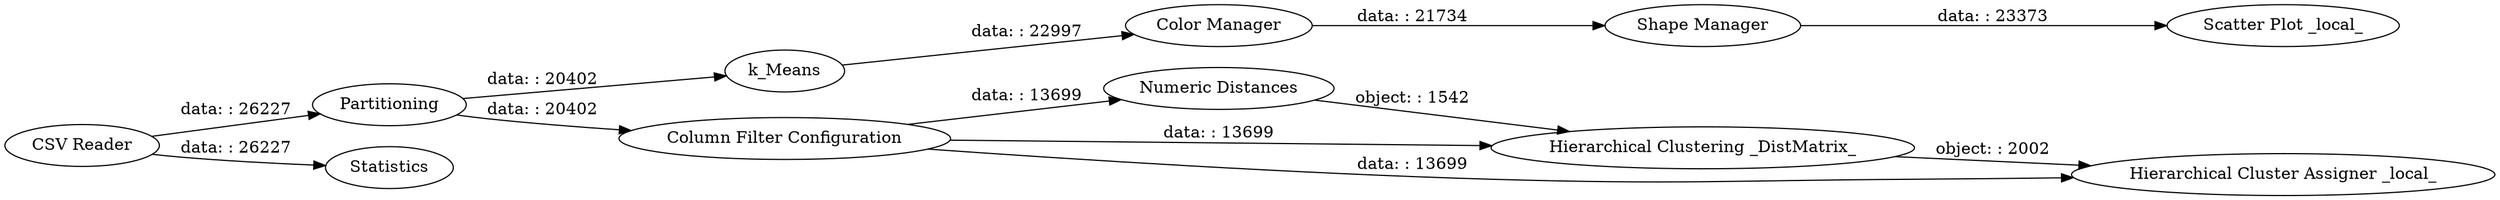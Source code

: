digraph {
	"8421046790156309476_11" [label="Hierarchical Clustering _DistMatrix_"]
	"8421046790156309476_9" [label="Shape Manager"]
	"8421046790156309476_12" [label="Hierarchical Cluster Assigner _local_"]
	"8421046790156309476_7" [label="Numeric Distances"]
	"8421046790156309476_3" [label=Partitioning]
	"8421046790156309476_2" [label=Statistics]
	"8421046790156309476_10" [label="Scatter Plot _local_"]
	"8421046790156309476_5" [label=k_Means]
	"8421046790156309476_8" [label="Color Manager"]
	"8421046790156309476_1" [label="CSV Reader"]
	"8421046790156309476_6" [label="Column Filter Configuration"]
	"8421046790156309476_5" -> "8421046790156309476_8" [label="data: : 22997"]
	"8421046790156309476_6" -> "8421046790156309476_11" [label="data: : 13699"]
	"8421046790156309476_7" -> "8421046790156309476_11" [label="object: : 1542"]
	"8421046790156309476_6" -> "8421046790156309476_7" [label="data: : 13699"]
	"8421046790156309476_8" -> "8421046790156309476_9" [label="data: : 21734"]
	"8421046790156309476_3" -> "8421046790156309476_5" [label="data: : 20402"]
	"8421046790156309476_3" -> "8421046790156309476_6" [label="data: : 20402"]
	"8421046790156309476_9" -> "8421046790156309476_10" [label="data: : 23373"]
	"8421046790156309476_6" -> "8421046790156309476_12" [label="data: : 13699"]
	"8421046790156309476_1" -> "8421046790156309476_2" [label="data: : 26227"]
	"8421046790156309476_1" -> "8421046790156309476_3" [label="data: : 26227"]
	"8421046790156309476_11" -> "8421046790156309476_12" [label="object: : 2002"]
	rankdir=LR
}
